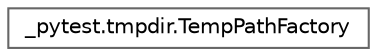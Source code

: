 digraph "Graphical Class Hierarchy"
{
 // LATEX_PDF_SIZE
  bgcolor="transparent";
  edge [fontname=Helvetica,fontsize=10,labelfontname=Helvetica,labelfontsize=10];
  node [fontname=Helvetica,fontsize=10,shape=box,height=0.2,width=0.4];
  rankdir="LR";
  Node0 [id="Node000000",label="_pytest.tmpdir.TempPathFactory",height=0.2,width=0.4,color="grey40", fillcolor="white", style="filled",URL="$class__pytest_1_1tmpdir_1_1_temp_path_factory.html",tooltip=" "];
}
